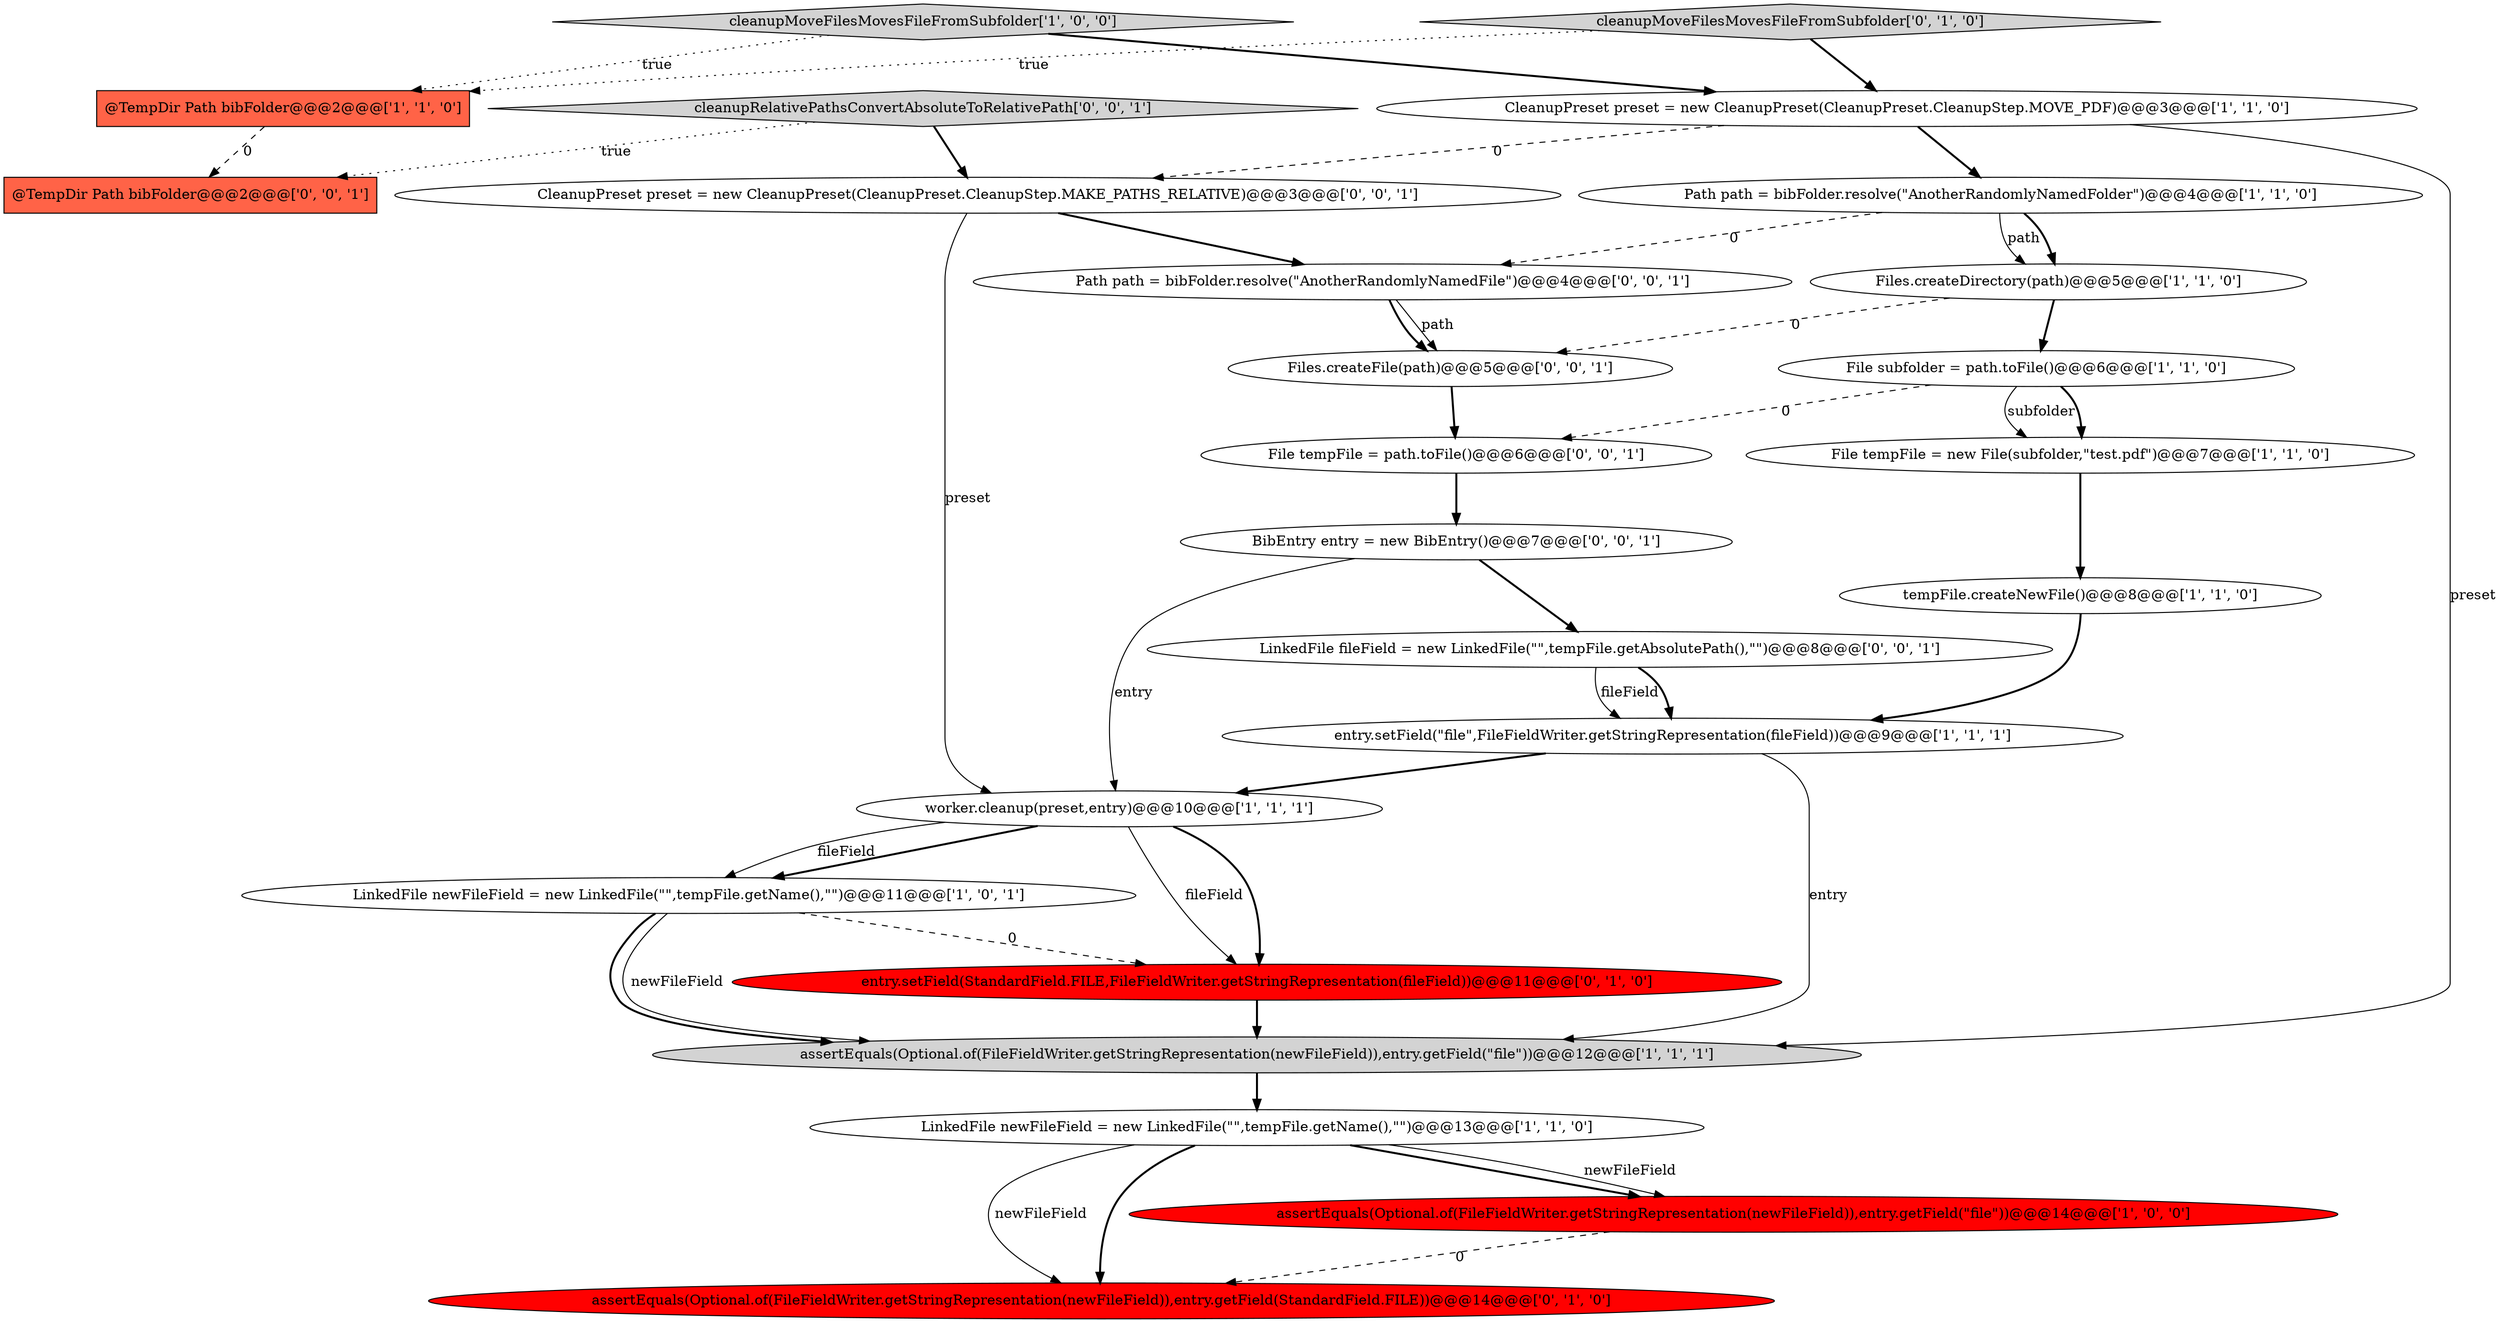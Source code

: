 digraph {
14 [style = filled, label = "assertEquals(Optional.of(FileFieldWriter.getStringRepresentation(newFileField)),entry.getField(StandardField.FILE))@@@14@@@['0', '1', '0']", fillcolor = red, shape = ellipse image = "AAA1AAABBB2BBB"];
13 [style = filled, label = "Files.createDirectory(path)@@@5@@@['1', '1', '0']", fillcolor = white, shape = ellipse image = "AAA0AAABBB1BBB"];
5 [style = filled, label = "File subfolder = path.toFile()@@@6@@@['1', '1', '0']", fillcolor = white, shape = ellipse image = "AAA0AAABBB1BBB"];
7 [style = filled, label = "@TempDir Path bibFolder@@@2@@@['1', '1', '0']", fillcolor = tomato, shape = box image = "AAA0AAABBB1BBB"];
0 [style = filled, label = "File tempFile = new File(subfolder,\"test.pdf\")@@@7@@@['1', '1', '0']", fillcolor = white, shape = ellipse image = "AAA0AAABBB1BBB"];
6 [style = filled, label = "worker.cleanup(preset,entry)@@@10@@@['1', '1', '1']", fillcolor = white, shape = ellipse image = "AAA0AAABBB1BBB"];
1 [style = filled, label = "tempFile.createNewFile()@@@8@@@['1', '1', '0']", fillcolor = white, shape = ellipse image = "AAA0AAABBB1BBB"];
3 [style = filled, label = "entry.setField(\"file\",FileFieldWriter.getStringRepresentation(fileField))@@@9@@@['1', '1', '1']", fillcolor = white, shape = ellipse image = "AAA0AAABBB1BBB"];
23 [style = filled, label = "Path path = bibFolder.resolve(\"AnotherRandomlyNamedFile\")@@@4@@@['0', '0', '1']", fillcolor = white, shape = ellipse image = "AAA0AAABBB3BBB"];
11 [style = filled, label = "assertEquals(Optional.of(FileFieldWriter.getStringRepresentation(newFileField)),entry.getField(\"file\"))@@@12@@@['1', '1', '1']", fillcolor = lightgray, shape = ellipse image = "AAA0AAABBB1BBB"];
16 [style = filled, label = "entry.setField(StandardField.FILE,FileFieldWriter.getStringRepresentation(fileField))@@@11@@@['0', '1', '0']", fillcolor = red, shape = ellipse image = "AAA1AAABBB2BBB"];
21 [style = filled, label = "LinkedFile fileField = new LinkedFile(\"\",tempFile.getAbsolutePath(),\"\")@@@8@@@['0', '0', '1']", fillcolor = white, shape = ellipse image = "AAA0AAABBB3BBB"];
12 [style = filled, label = "cleanupMoveFilesMovesFileFromSubfolder['1', '0', '0']", fillcolor = lightgray, shape = diamond image = "AAA0AAABBB1BBB"];
10 [style = filled, label = "Path path = bibFolder.resolve(\"AnotherRandomlyNamedFolder\")@@@4@@@['1', '1', '0']", fillcolor = white, shape = ellipse image = "AAA0AAABBB1BBB"];
18 [style = filled, label = "File tempFile = path.toFile()@@@6@@@['0', '0', '1']", fillcolor = white, shape = ellipse image = "AAA0AAABBB3BBB"];
19 [style = filled, label = "Files.createFile(path)@@@5@@@['0', '0', '1']", fillcolor = white, shape = ellipse image = "AAA0AAABBB3BBB"];
20 [style = filled, label = "BibEntry entry = new BibEntry()@@@7@@@['0', '0', '1']", fillcolor = white, shape = ellipse image = "AAA0AAABBB3BBB"];
17 [style = filled, label = "@TempDir Path bibFolder@@@2@@@['0', '0', '1']", fillcolor = tomato, shape = box image = "AAA0AAABBB3BBB"];
2 [style = filled, label = "LinkedFile newFileField = new LinkedFile(\"\",tempFile.getName(),\"\")@@@11@@@['1', '0', '1']", fillcolor = white, shape = ellipse image = "AAA0AAABBB1BBB"];
15 [style = filled, label = "cleanupMoveFilesMovesFileFromSubfolder['0', '1', '0']", fillcolor = lightgray, shape = diamond image = "AAA0AAABBB2BBB"];
9 [style = filled, label = "LinkedFile newFileField = new LinkedFile(\"\",tempFile.getName(),\"\")@@@13@@@['1', '1', '0']", fillcolor = white, shape = ellipse image = "AAA0AAABBB1BBB"];
22 [style = filled, label = "CleanupPreset preset = new CleanupPreset(CleanupPreset.CleanupStep.MAKE_PATHS_RELATIVE)@@@3@@@['0', '0', '1']", fillcolor = white, shape = ellipse image = "AAA0AAABBB3BBB"];
8 [style = filled, label = "assertEquals(Optional.of(FileFieldWriter.getStringRepresentation(newFileField)),entry.getField(\"file\"))@@@14@@@['1', '0', '0']", fillcolor = red, shape = ellipse image = "AAA1AAABBB1BBB"];
4 [style = filled, label = "CleanupPreset preset = new CleanupPreset(CleanupPreset.CleanupStep.MOVE_PDF)@@@3@@@['1', '1', '0']", fillcolor = white, shape = ellipse image = "AAA0AAABBB1BBB"];
24 [style = filled, label = "cleanupRelativePathsConvertAbsoluteToRelativePath['0', '0', '1']", fillcolor = lightgray, shape = diamond image = "AAA0AAABBB3BBB"];
2->11 [style = solid, label="newFileField"];
4->10 [style = bold, label=""];
20->6 [style = solid, label="entry"];
19->18 [style = bold, label=""];
16->11 [style = bold, label=""];
7->17 [style = dashed, label="0"];
5->0 [style = solid, label="subfolder"];
24->17 [style = dotted, label="true"];
1->3 [style = bold, label=""];
22->6 [style = solid, label="preset"];
21->3 [style = solid, label="fileField"];
3->6 [style = bold, label=""];
4->22 [style = dashed, label="0"];
8->14 [style = dashed, label="0"];
13->19 [style = dashed, label="0"];
15->7 [style = dotted, label="true"];
11->9 [style = bold, label=""];
9->8 [style = bold, label=""];
24->22 [style = bold, label=""];
22->23 [style = bold, label=""];
10->13 [style = solid, label="path"];
5->18 [style = dashed, label="0"];
6->2 [style = bold, label=""];
20->21 [style = bold, label=""];
6->16 [style = solid, label="fileField"];
9->14 [style = solid, label="newFileField"];
18->20 [style = bold, label=""];
3->11 [style = solid, label="entry"];
5->0 [style = bold, label=""];
10->13 [style = bold, label=""];
12->4 [style = bold, label=""];
6->16 [style = bold, label=""];
0->1 [style = bold, label=""];
23->19 [style = solid, label="path"];
23->19 [style = bold, label=""];
2->16 [style = dashed, label="0"];
15->4 [style = bold, label=""];
9->14 [style = bold, label=""];
13->5 [style = bold, label=""];
6->2 [style = solid, label="fileField"];
4->11 [style = solid, label="preset"];
9->8 [style = solid, label="newFileField"];
12->7 [style = dotted, label="true"];
2->11 [style = bold, label=""];
10->23 [style = dashed, label="0"];
21->3 [style = bold, label=""];
}
